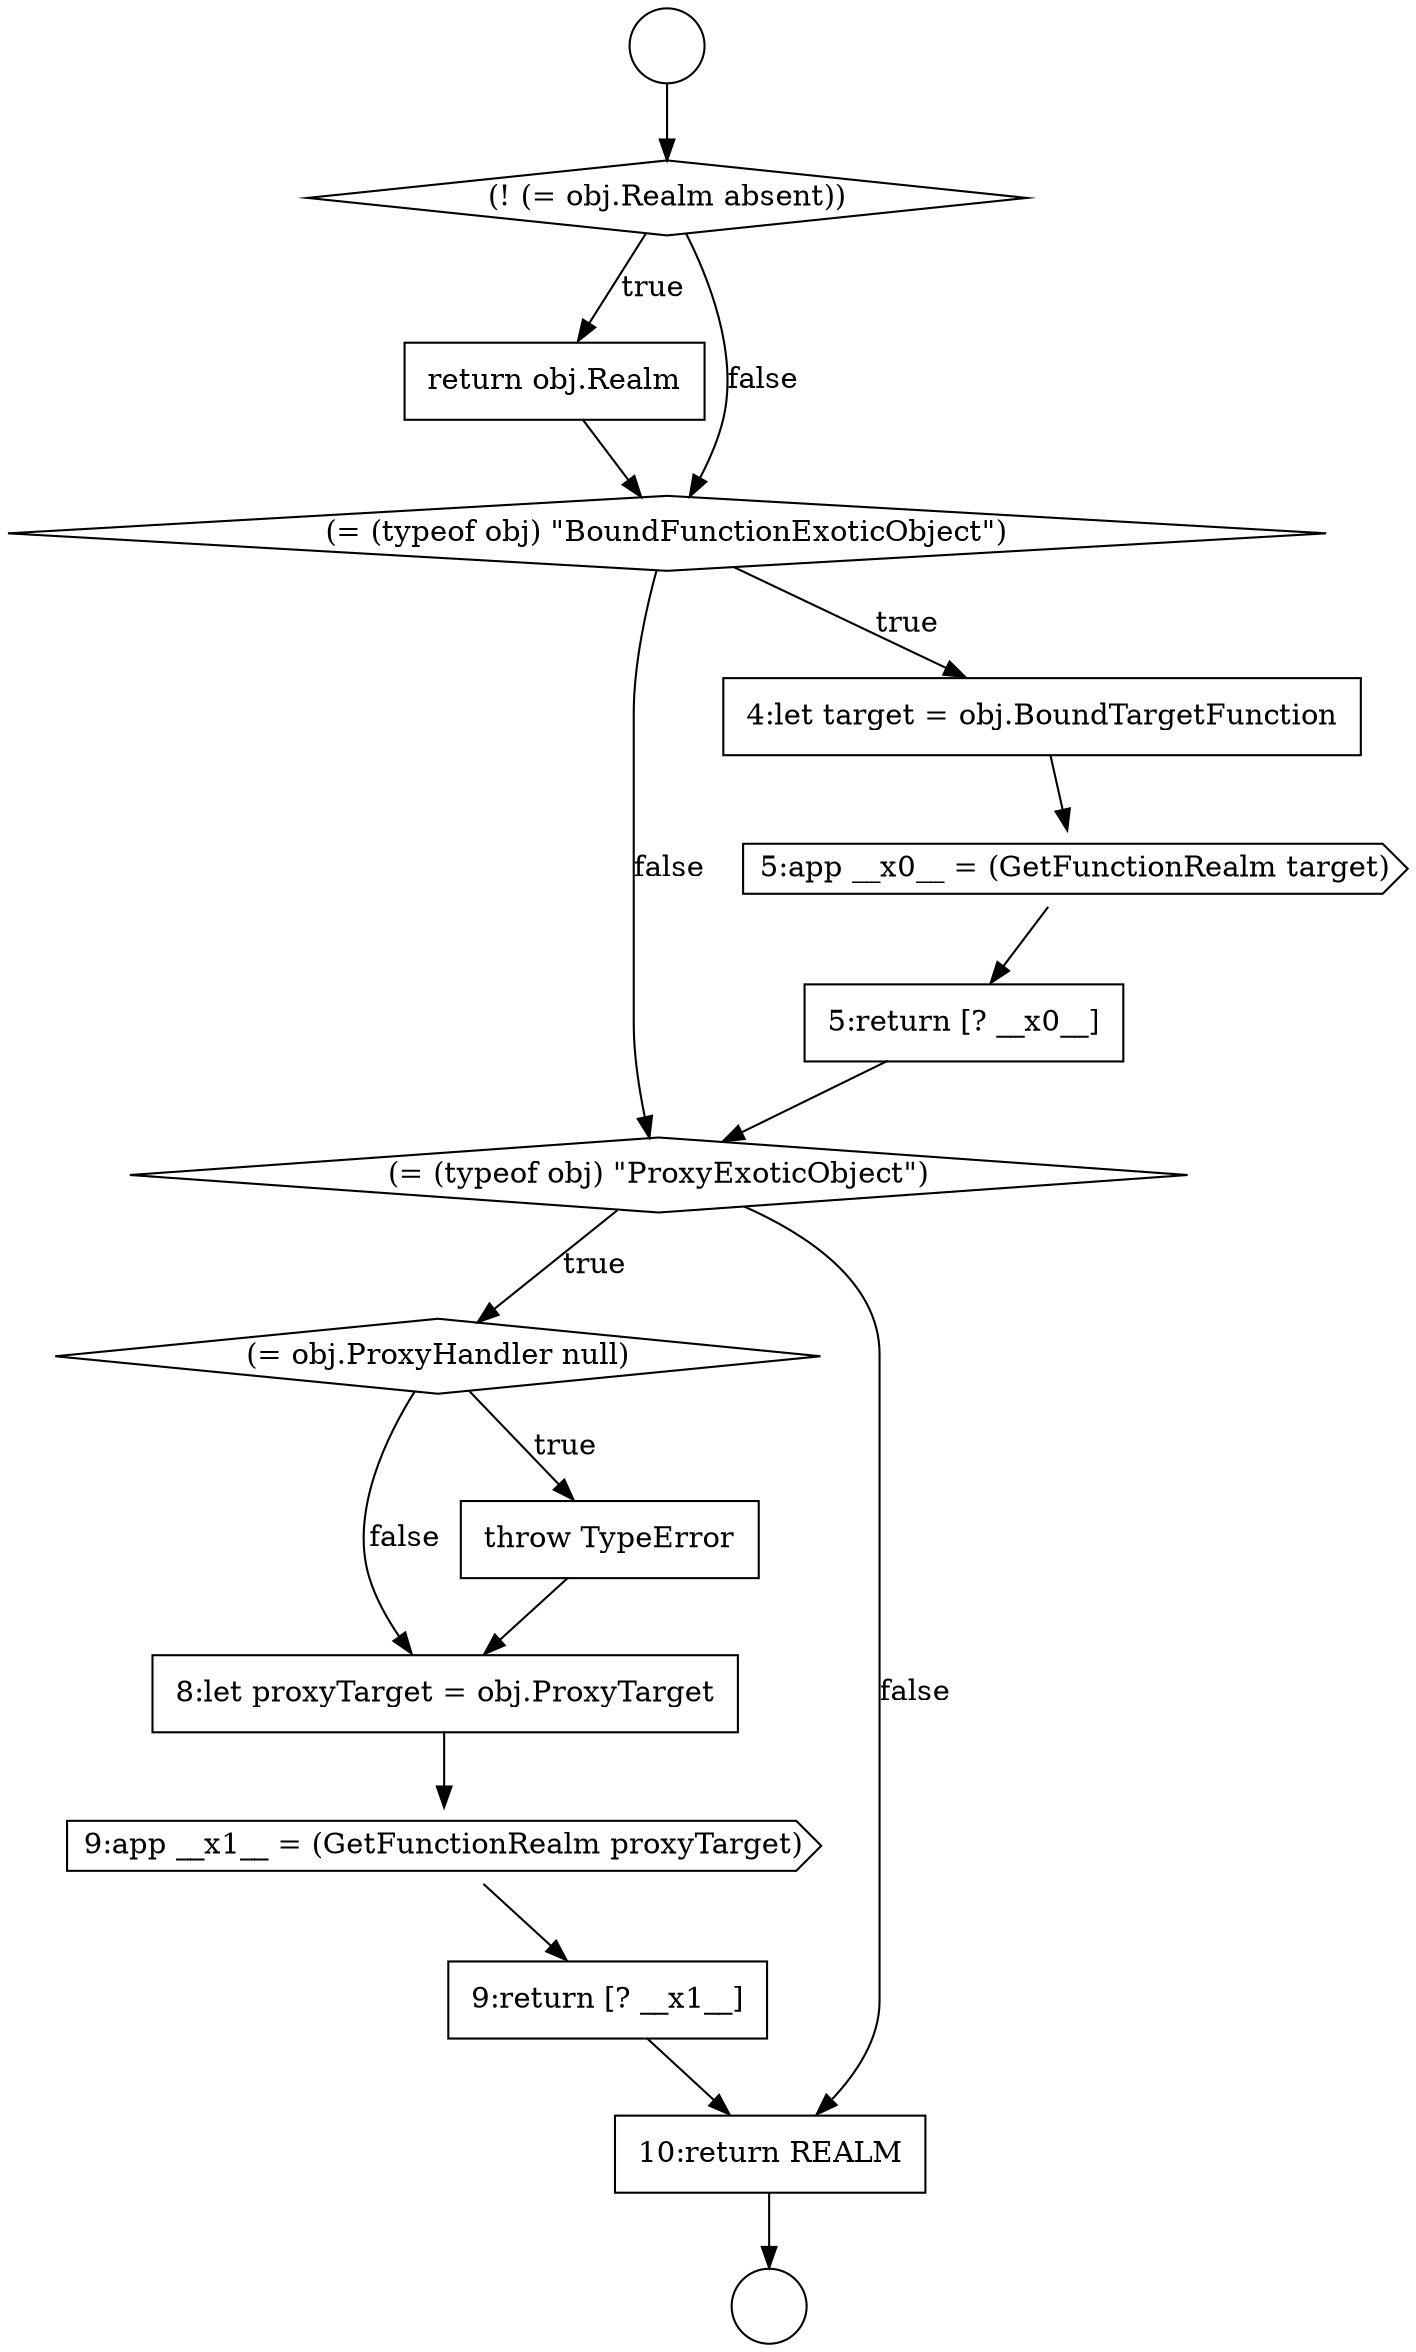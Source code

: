 digraph {
  node994 [shape=cds, label=<<font color="black">9:app __x1__ = (GetFunctionRealm proxyTarget)</font>> color="black" fillcolor="white" style=filled]
  node988 [shape=cds, label=<<font color="black">5:app __x0__ = (GetFunctionRealm target)</font>> color="black" fillcolor="white" style=filled]
  node989 [shape=none, margin=0, label=<<font color="black">
    <table border="0" cellborder="1" cellspacing="0" cellpadding="10">
      <tr><td align="left">5:return [? __x0__]</td></tr>
    </table>
  </font>> color="black" fillcolor="white" style=filled]
  node993 [shape=none, margin=0, label=<<font color="black">
    <table border="0" cellborder="1" cellspacing="0" cellpadding="10">
      <tr><td align="left">8:let proxyTarget = obj.ProxyTarget</td></tr>
    </table>
  </font>> color="black" fillcolor="white" style=filled]
  node991 [shape=diamond, label=<<font color="black">(= obj.ProxyHandler null)</font>> color="black" fillcolor="white" style=filled]
  node995 [shape=none, margin=0, label=<<font color="black">
    <table border="0" cellborder="1" cellspacing="0" cellpadding="10">
      <tr><td align="left">9:return [? __x1__]</td></tr>
    </table>
  </font>> color="black" fillcolor="white" style=filled]
  node985 [shape=none, margin=0, label=<<font color="black">
    <table border="0" cellborder="1" cellspacing="0" cellpadding="10">
      <tr><td align="left">return obj.Realm</td></tr>
    </table>
  </font>> color="black" fillcolor="white" style=filled]
  node984 [shape=diamond, label=<<font color="black">(! (= obj.Realm absent))</font>> color="black" fillcolor="white" style=filled]
  node990 [shape=diamond, label=<<font color="black">(= (typeof obj) &quot;ProxyExoticObject&quot;)</font>> color="black" fillcolor="white" style=filled]
  node996 [shape=none, margin=0, label=<<font color="black">
    <table border="0" cellborder="1" cellspacing="0" cellpadding="10">
      <tr><td align="left">10:return REALM</td></tr>
    </table>
  </font>> color="black" fillcolor="white" style=filled]
  node983 [shape=circle label=" " color="black" fillcolor="white" style=filled]
  node986 [shape=diamond, label=<<font color="black">(= (typeof obj) &quot;BoundFunctionExoticObject&quot;)</font>> color="black" fillcolor="white" style=filled]
  node987 [shape=none, margin=0, label=<<font color="black">
    <table border="0" cellborder="1" cellspacing="0" cellpadding="10">
      <tr><td align="left">4:let target = obj.BoundTargetFunction</td></tr>
    </table>
  </font>> color="black" fillcolor="white" style=filled]
  node992 [shape=none, margin=0, label=<<font color="black">
    <table border="0" cellborder="1" cellspacing="0" cellpadding="10">
      <tr><td align="left">throw TypeError</td></tr>
    </table>
  </font>> color="black" fillcolor="white" style=filled]
  node982 [shape=circle label=" " color="black" fillcolor="white" style=filled]
  node994 -> node995 [ color="black"]
  node996 -> node983 [ color="black"]
  node992 -> node993 [ color="black"]
  node995 -> node996 [ color="black"]
  node985 -> node986 [ color="black"]
  node988 -> node989 [ color="black"]
  node987 -> node988 [ color="black"]
  node991 -> node992 [label=<<font color="black">true</font>> color="black"]
  node991 -> node993 [label=<<font color="black">false</font>> color="black"]
  node982 -> node984 [ color="black"]
  node993 -> node994 [ color="black"]
  node990 -> node991 [label=<<font color="black">true</font>> color="black"]
  node990 -> node996 [label=<<font color="black">false</font>> color="black"]
  node986 -> node987 [label=<<font color="black">true</font>> color="black"]
  node986 -> node990 [label=<<font color="black">false</font>> color="black"]
  node984 -> node985 [label=<<font color="black">true</font>> color="black"]
  node984 -> node986 [label=<<font color="black">false</font>> color="black"]
  node989 -> node990 [ color="black"]
}
